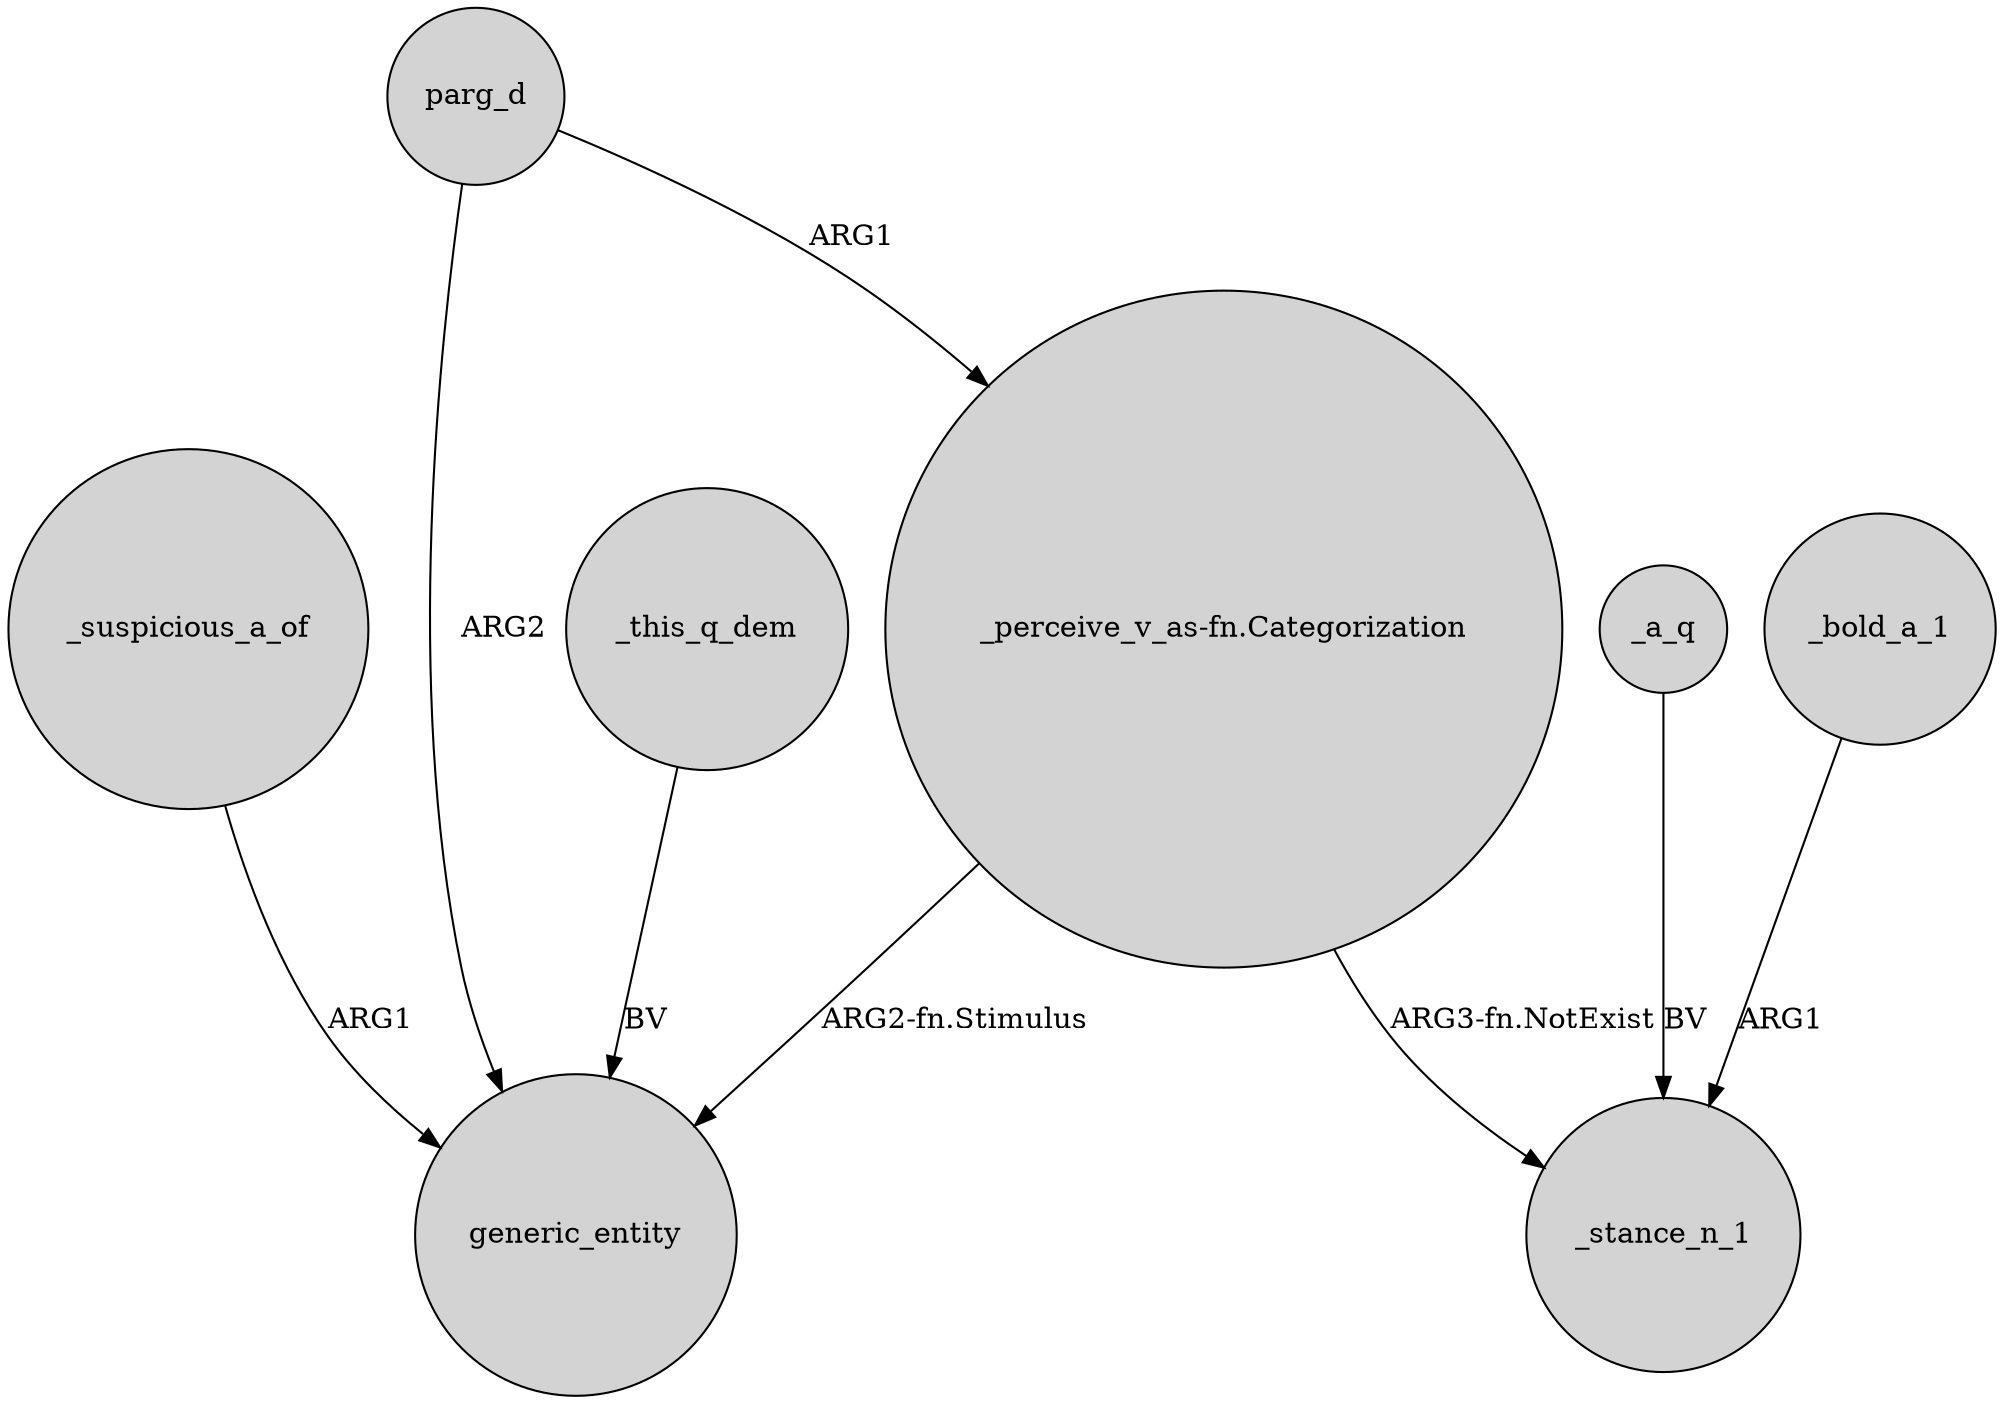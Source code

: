 digraph {
	node [shape=circle style=filled]
	"_perceive_v_as-fn.Categorization" -> generic_entity [label="ARG2-fn.Stimulus"]
	_a_q -> _stance_n_1 [label=BV]
	_suspicious_a_of -> generic_entity [label=ARG1]
	_this_q_dem -> generic_entity [label=BV]
	parg_d -> "_perceive_v_as-fn.Categorization" [label=ARG1]
	_bold_a_1 -> _stance_n_1 [label=ARG1]
	"_perceive_v_as-fn.Categorization" -> _stance_n_1 [label="ARG3-fn.NotExist"]
	parg_d -> generic_entity [label=ARG2]
}
